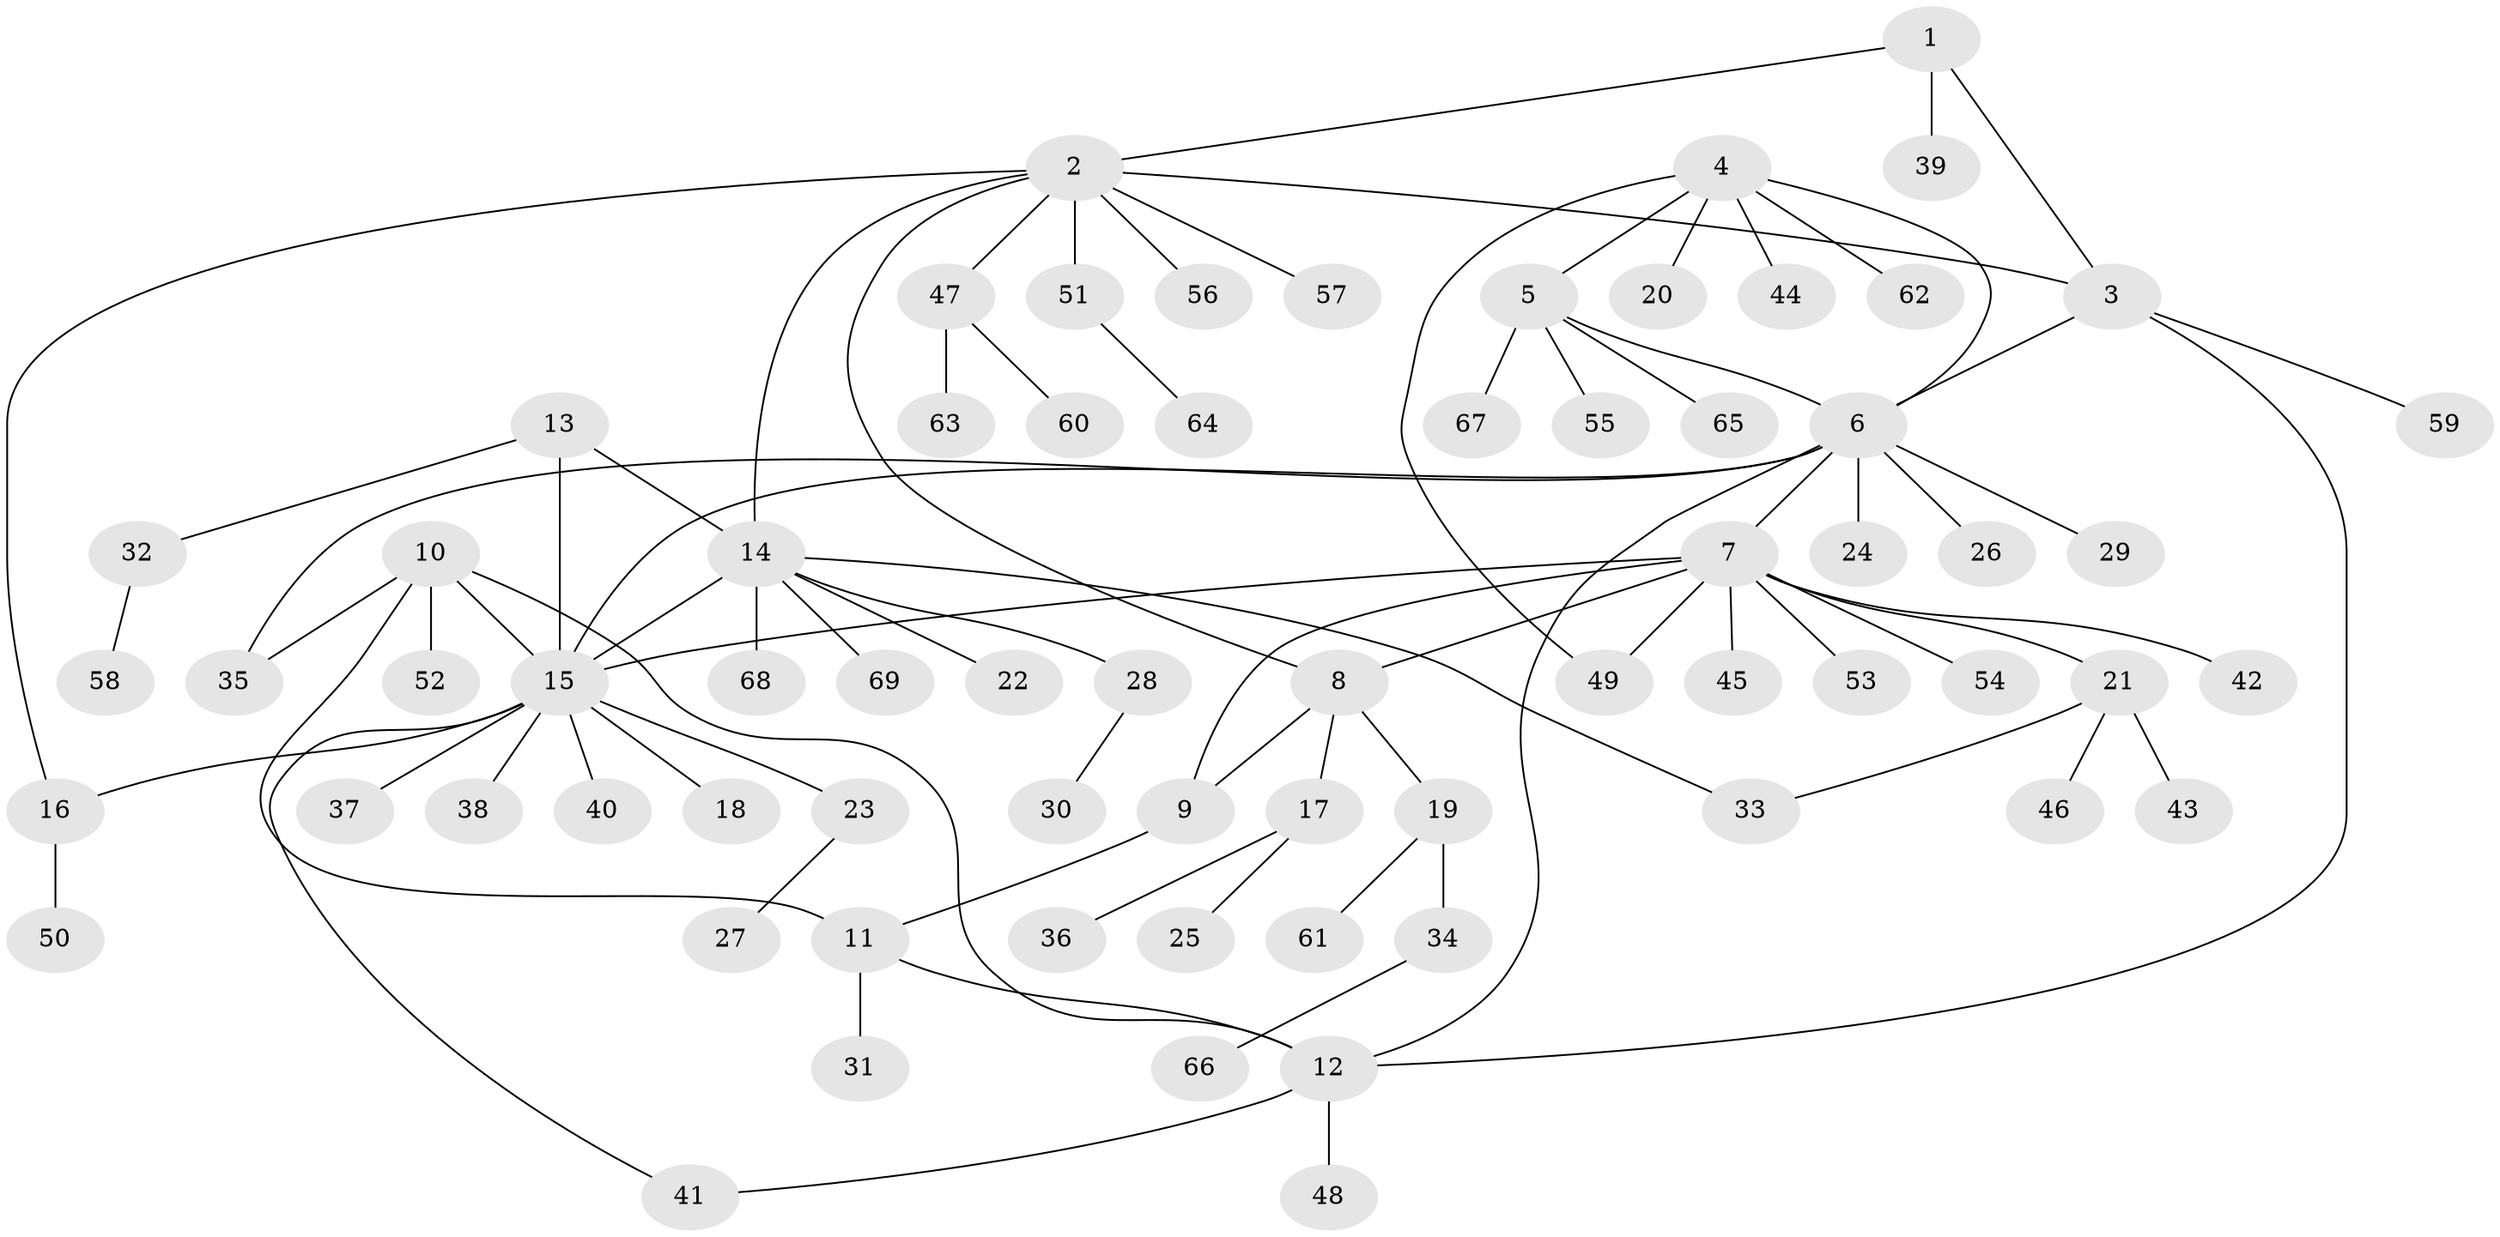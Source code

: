 // Generated by graph-tools (version 1.1) at 2025/26/03/09/25 03:26:45]
// undirected, 69 vertices, 84 edges
graph export_dot {
graph [start="1"]
  node [color=gray90,style=filled];
  1;
  2;
  3;
  4;
  5;
  6;
  7;
  8;
  9;
  10;
  11;
  12;
  13;
  14;
  15;
  16;
  17;
  18;
  19;
  20;
  21;
  22;
  23;
  24;
  25;
  26;
  27;
  28;
  29;
  30;
  31;
  32;
  33;
  34;
  35;
  36;
  37;
  38;
  39;
  40;
  41;
  42;
  43;
  44;
  45;
  46;
  47;
  48;
  49;
  50;
  51;
  52;
  53;
  54;
  55;
  56;
  57;
  58;
  59;
  60;
  61;
  62;
  63;
  64;
  65;
  66;
  67;
  68;
  69;
  1 -- 2;
  1 -- 3;
  1 -- 39;
  2 -- 3;
  2 -- 8;
  2 -- 14;
  2 -- 16;
  2 -- 47;
  2 -- 51;
  2 -- 56;
  2 -- 57;
  3 -- 6;
  3 -- 12;
  3 -- 59;
  4 -- 5;
  4 -- 6;
  4 -- 20;
  4 -- 44;
  4 -- 49;
  4 -- 62;
  5 -- 6;
  5 -- 55;
  5 -- 65;
  5 -- 67;
  6 -- 7;
  6 -- 12;
  6 -- 15;
  6 -- 24;
  6 -- 26;
  6 -- 29;
  6 -- 35;
  7 -- 8;
  7 -- 9;
  7 -- 15;
  7 -- 21;
  7 -- 42;
  7 -- 45;
  7 -- 49;
  7 -- 53;
  7 -- 54;
  8 -- 9;
  8 -- 17;
  8 -- 19;
  9 -- 11;
  10 -- 11;
  10 -- 12;
  10 -- 15;
  10 -- 35;
  10 -- 52;
  11 -- 12;
  11 -- 31;
  12 -- 41;
  12 -- 48;
  13 -- 14;
  13 -- 15;
  13 -- 32;
  14 -- 15;
  14 -- 22;
  14 -- 28;
  14 -- 33;
  14 -- 68;
  14 -- 69;
  15 -- 16;
  15 -- 18;
  15 -- 23;
  15 -- 37;
  15 -- 38;
  15 -- 40;
  15 -- 41;
  16 -- 50;
  17 -- 25;
  17 -- 36;
  19 -- 34;
  19 -- 61;
  21 -- 33;
  21 -- 43;
  21 -- 46;
  23 -- 27;
  28 -- 30;
  32 -- 58;
  34 -- 66;
  47 -- 60;
  47 -- 63;
  51 -- 64;
}
